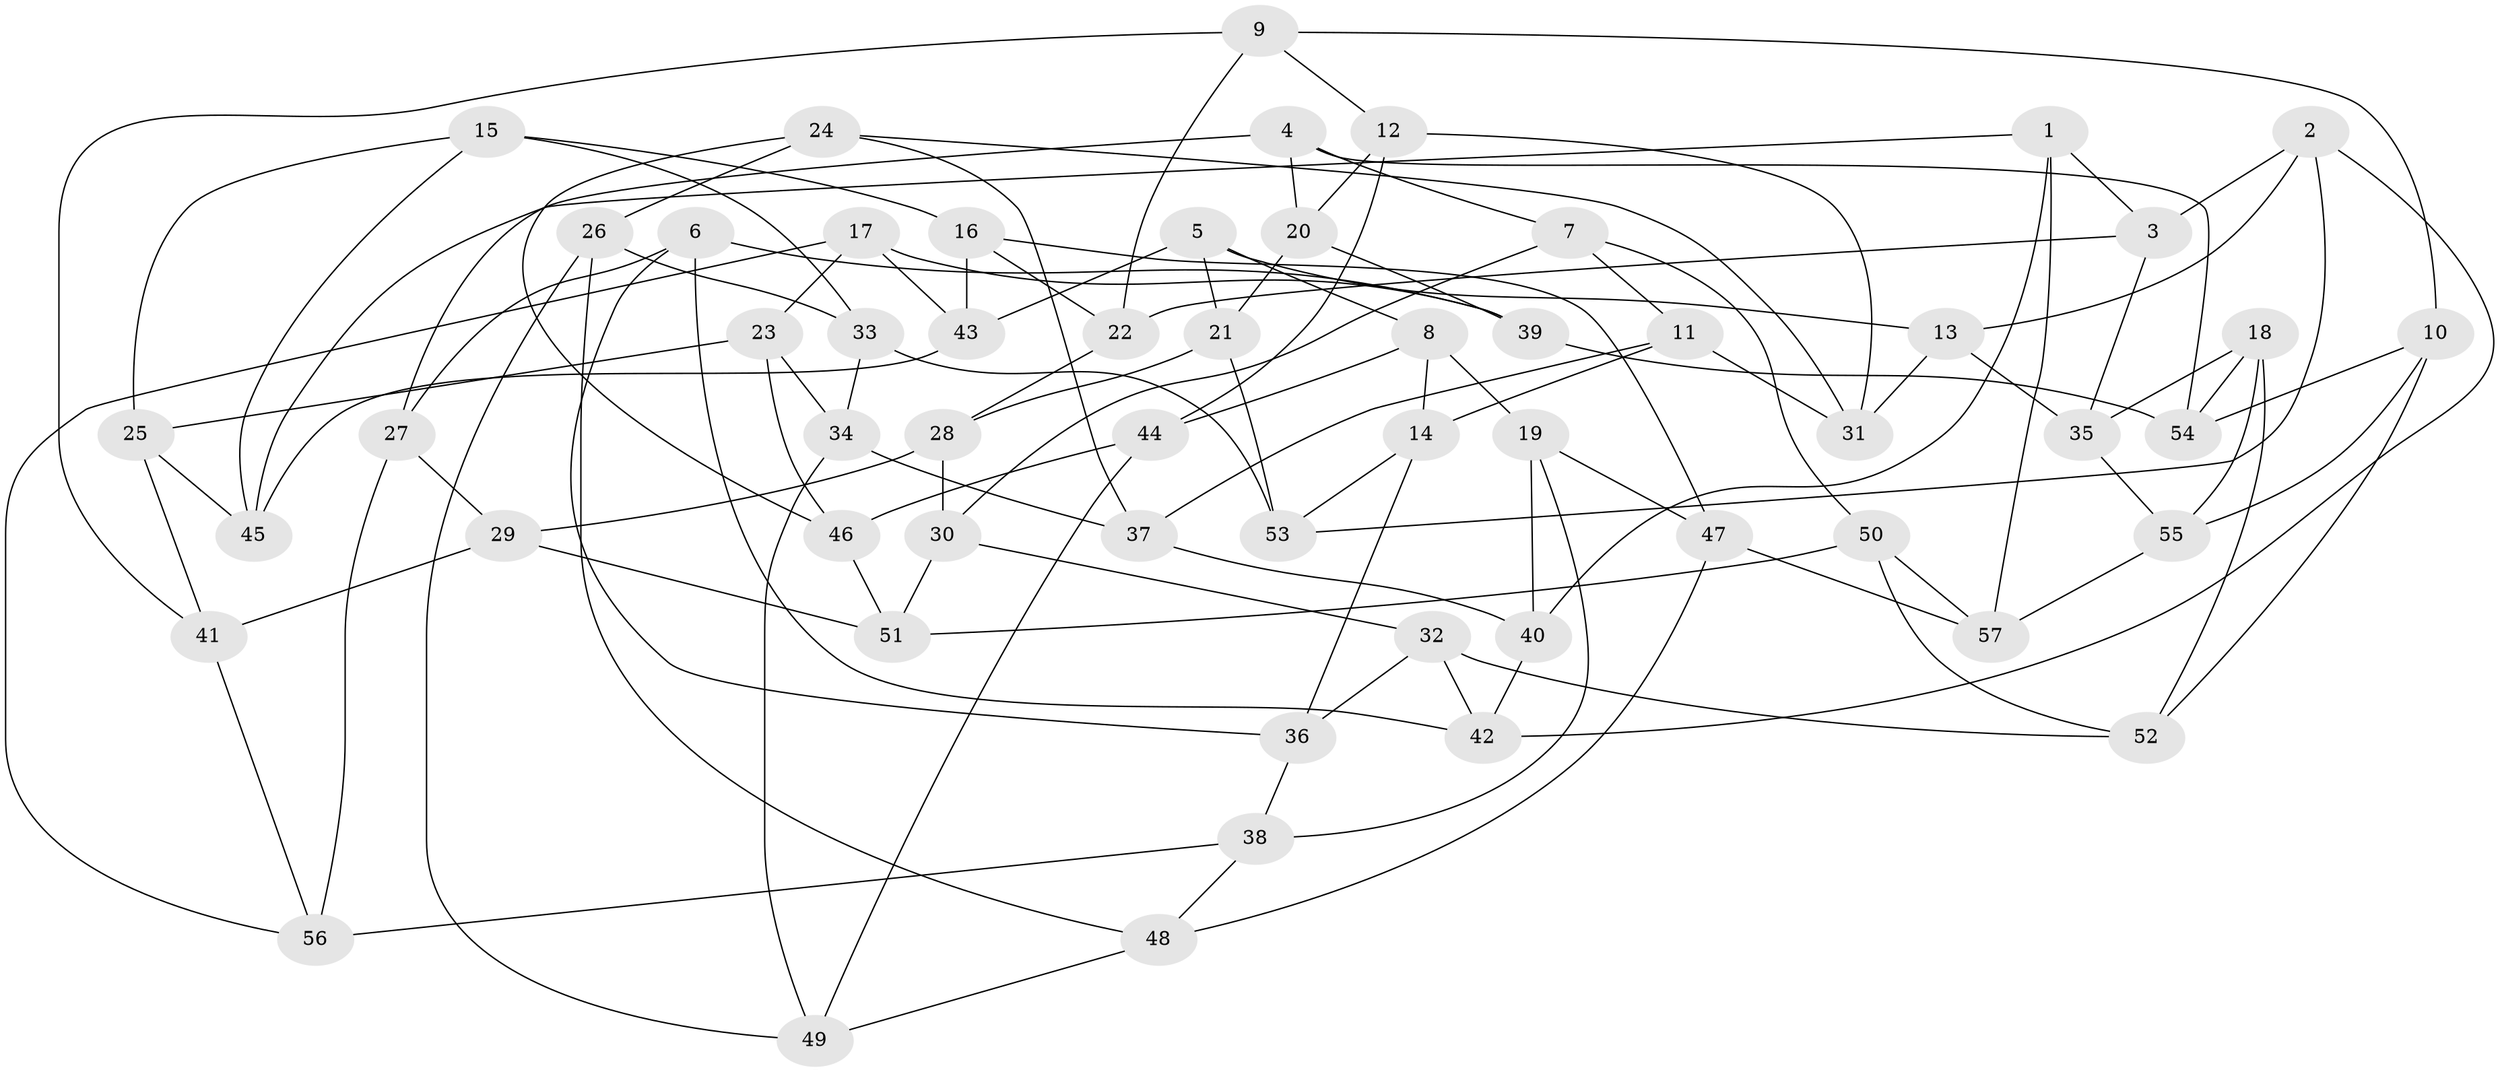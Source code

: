 // Generated by graph-tools (version 1.1) at 2025/02/03/09/25 03:02:59]
// undirected, 57 vertices, 114 edges
graph export_dot {
graph [start="1"]
  node [color=gray90,style=filled];
  1;
  2;
  3;
  4;
  5;
  6;
  7;
  8;
  9;
  10;
  11;
  12;
  13;
  14;
  15;
  16;
  17;
  18;
  19;
  20;
  21;
  22;
  23;
  24;
  25;
  26;
  27;
  28;
  29;
  30;
  31;
  32;
  33;
  34;
  35;
  36;
  37;
  38;
  39;
  40;
  41;
  42;
  43;
  44;
  45;
  46;
  47;
  48;
  49;
  50;
  51;
  52;
  53;
  54;
  55;
  56;
  57;
  1 -- 57;
  1 -- 3;
  1 -- 45;
  1 -- 40;
  2 -- 13;
  2 -- 53;
  2 -- 3;
  2 -- 42;
  3 -- 35;
  3 -- 22;
  4 -- 7;
  4 -- 54;
  4 -- 27;
  4 -- 20;
  5 -- 21;
  5 -- 8;
  5 -- 13;
  5 -- 43;
  6 -- 39;
  6 -- 27;
  6 -- 36;
  6 -- 42;
  7 -- 50;
  7 -- 30;
  7 -- 11;
  8 -- 14;
  8 -- 44;
  8 -- 19;
  9 -- 41;
  9 -- 10;
  9 -- 12;
  9 -- 22;
  10 -- 54;
  10 -- 52;
  10 -- 55;
  11 -- 14;
  11 -- 31;
  11 -- 37;
  12 -- 31;
  12 -- 44;
  12 -- 20;
  13 -- 35;
  13 -- 31;
  14 -- 53;
  14 -- 36;
  15 -- 25;
  15 -- 33;
  15 -- 16;
  15 -- 45;
  16 -- 22;
  16 -- 47;
  16 -- 43;
  17 -- 39;
  17 -- 43;
  17 -- 23;
  17 -- 56;
  18 -- 54;
  18 -- 55;
  18 -- 35;
  18 -- 52;
  19 -- 47;
  19 -- 38;
  19 -- 40;
  20 -- 39;
  20 -- 21;
  21 -- 53;
  21 -- 28;
  22 -- 28;
  23 -- 46;
  23 -- 34;
  23 -- 25;
  24 -- 26;
  24 -- 37;
  24 -- 31;
  24 -- 46;
  25 -- 41;
  25 -- 45;
  26 -- 48;
  26 -- 33;
  26 -- 49;
  27 -- 29;
  27 -- 56;
  28 -- 30;
  28 -- 29;
  29 -- 41;
  29 -- 51;
  30 -- 32;
  30 -- 51;
  32 -- 42;
  32 -- 36;
  32 -- 52;
  33 -- 53;
  33 -- 34;
  34 -- 49;
  34 -- 37;
  35 -- 55;
  36 -- 38;
  37 -- 40;
  38 -- 48;
  38 -- 56;
  39 -- 54;
  40 -- 42;
  41 -- 56;
  43 -- 45;
  44 -- 46;
  44 -- 49;
  46 -- 51;
  47 -- 57;
  47 -- 48;
  48 -- 49;
  50 -- 52;
  50 -- 57;
  50 -- 51;
  55 -- 57;
}
